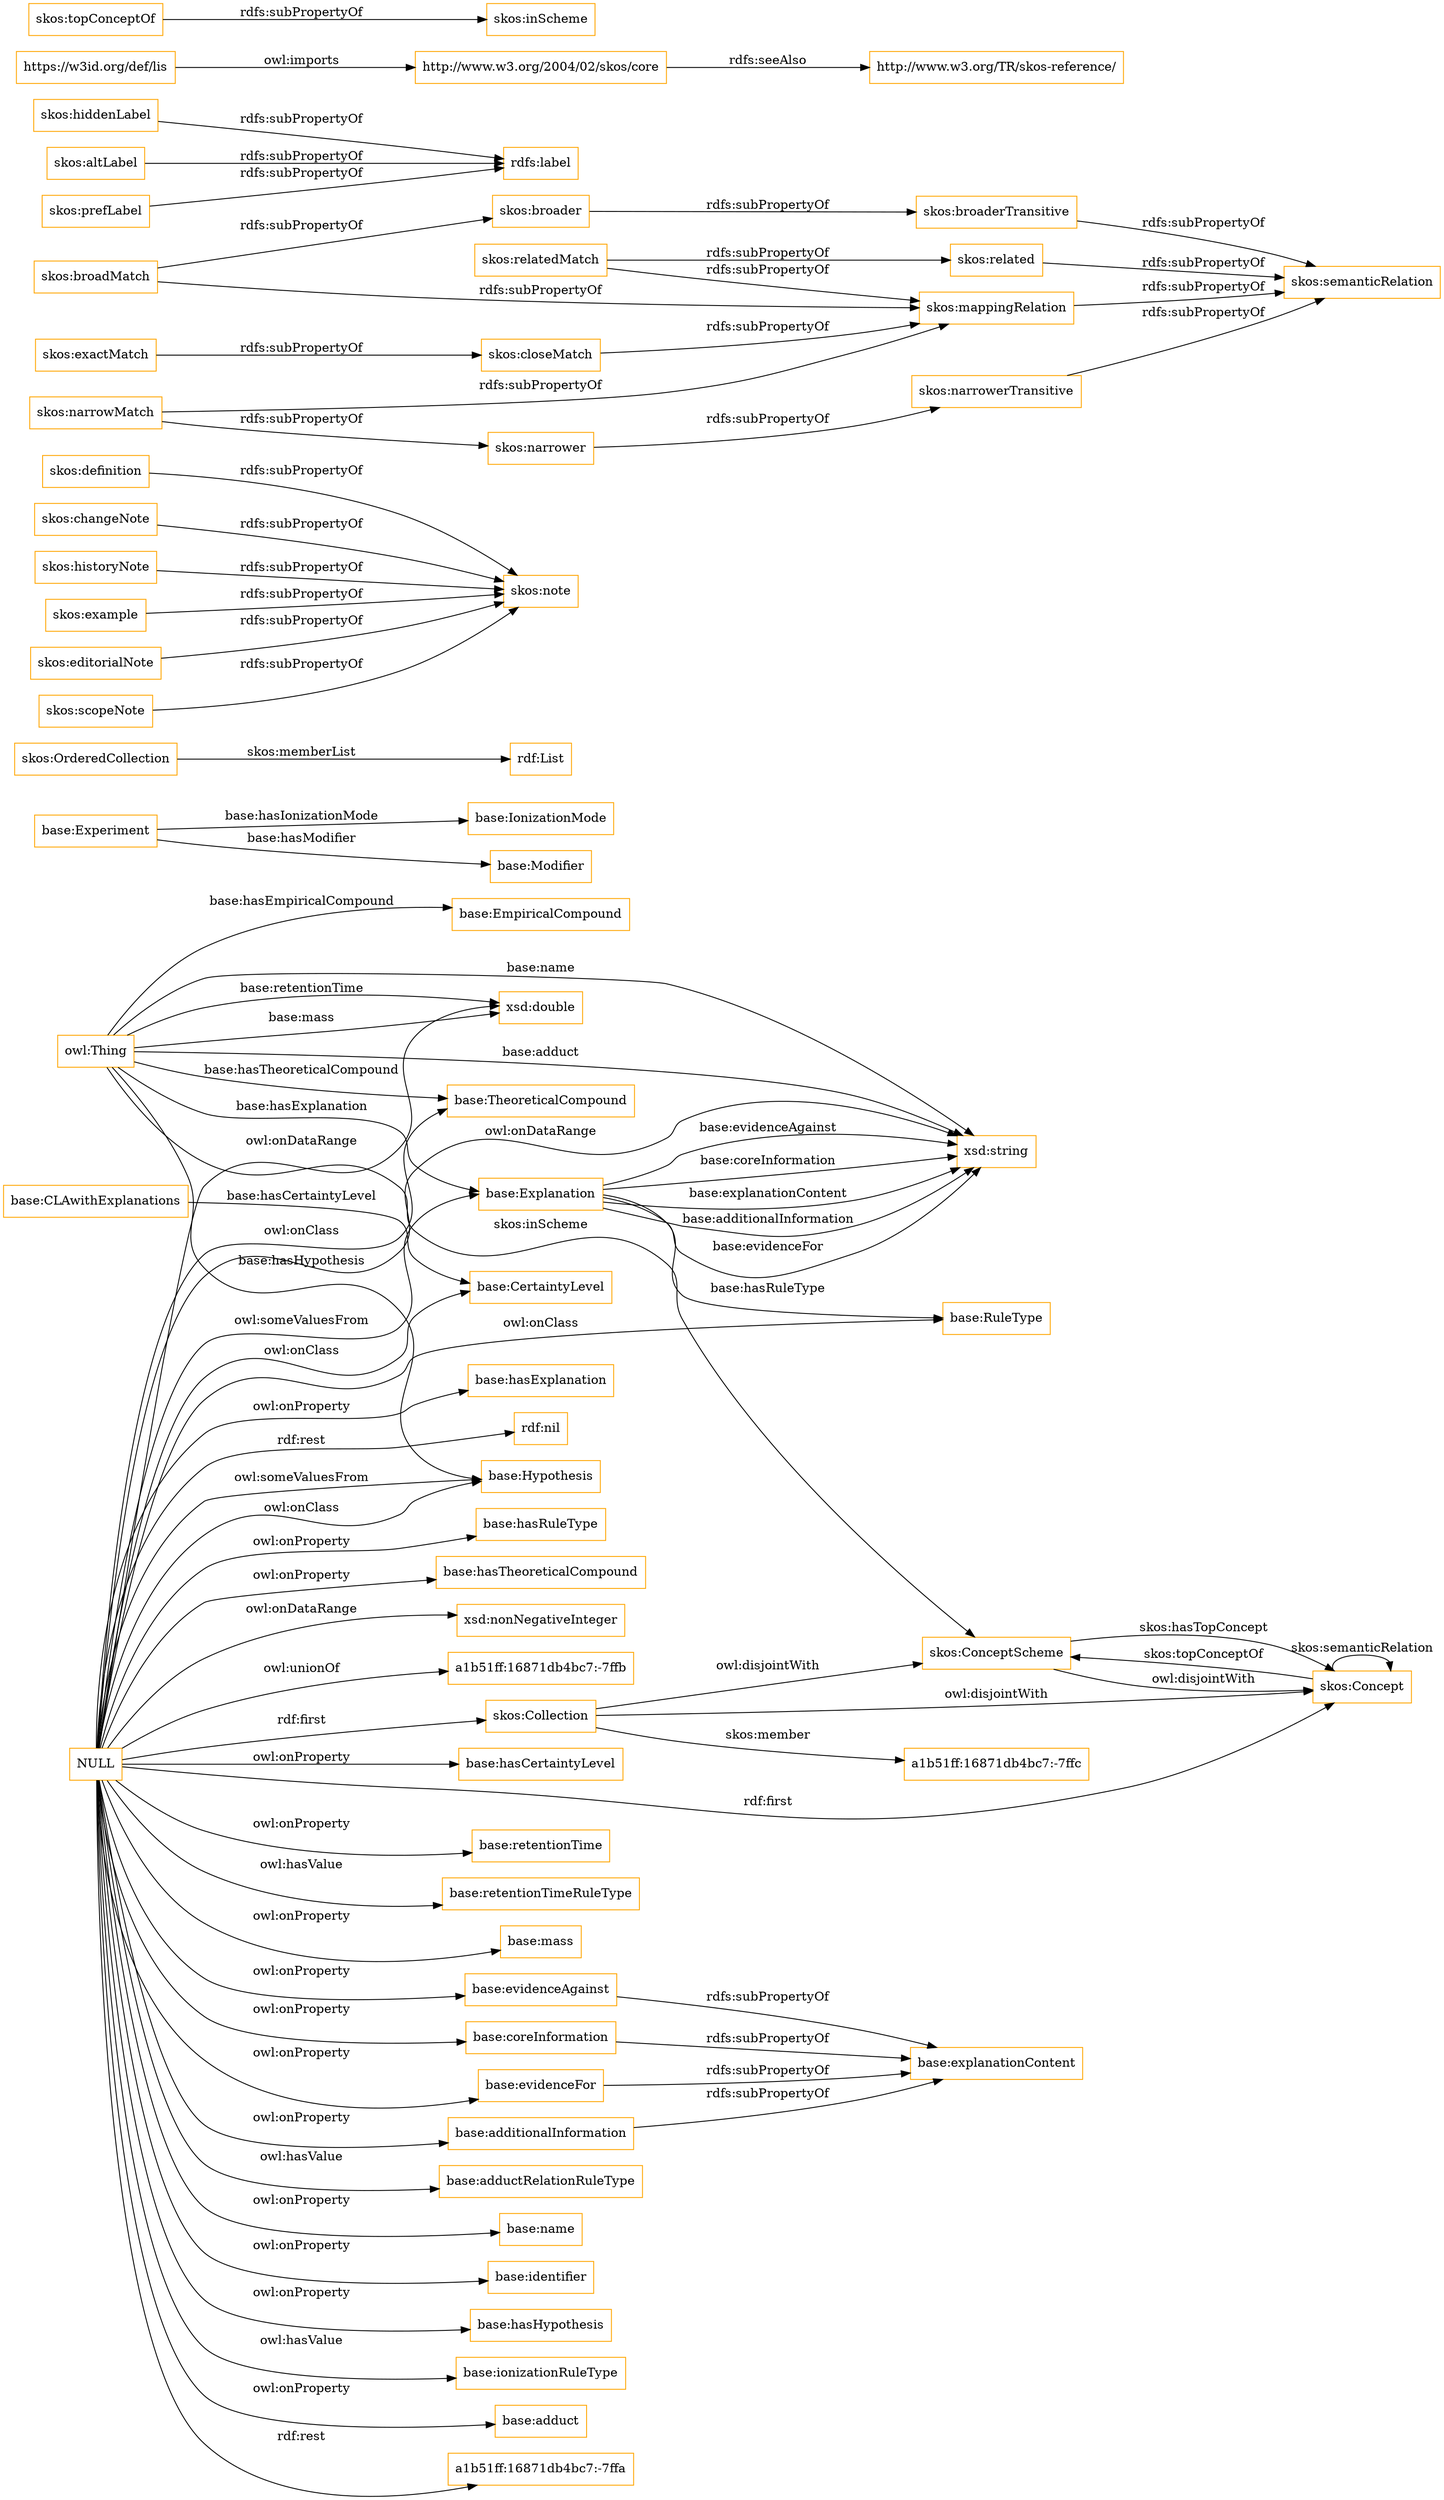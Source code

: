 digraph ar2dtool_diagram { 
rankdir=LR;
size="1501"
node [shape = rectangle, color="orange"]; "base:TheoreticalCompound" "base:CLAwithExplanations" "base:Hypothesis" "base:RuleType" "base:Explanation" "base:IonizationMode" "base:Modifier" "base:Experiment" "base:CertaintyLevel" "base:EmpiricalCompound" "a1b51ff:16871db4bc7:-7ffc" "skos:OrderedCollection" "skos:Collection" "skos:ConceptScheme" "skos:Concept" ; /*classes style*/
	"skos:definition" -> "skos:note" [ label = "rdfs:subPropertyOf" ];
	"skos:relatedMatch" -> "skos:related" [ label = "rdfs:subPropertyOf" ];
	"skos:relatedMatch" -> "skos:mappingRelation" [ label = "rdfs:subPropertyOf" ];
	"base:additionalInformation" -> "base:explanationContent" [ label = "rdfs:subPropertyOf" ];
	"skos:changeNote" -> "skos:note" [ label = "rdfs:subPropertyOf" ];
	"skos:hiddenLabel" -> "rdfs:label" [ label = "rdfs:subPropertyOf" ];
	"skos:related" -> "skos:semanticRelation" [ label = "rdfs:subPropertyOf" ];
	"skos:ConceptScheme" -> "skos:Concept" [ label = "owl:disjointWith" ];
	"base:evidenceAgainst" -> "base:explanationContent" [ label = "rdfs:subPropertyOf" ];
	"skos:altLabel" -> "rdfs:label" [ label = "rdfs:subPropertyOf" ];
	"https://w3id.org/def/lis" -> "http://www.w3.org/2004/02/skos/core" [ label = "owl:imports" ];
	"skos:narrower" -> "skos:narrowerTransitive" [ label = "rdfs:subPropertyOf" ];
	"skos:broaderTransitive" -> "skos:semanticRelation" [ label = "rdfs:subPropertyOf" ];
	"skos:broader" -> "skos:broaderTransitive" [ label = "rdfs:subPropertyOf" ];
	"skos:historyNote" -> "skos:note" [ label = "rdfs:subPropertyOf" ];
	"skos:broadMatch" -> "skos:broader" [ label = "rdfs:subPropertyOf" ];
	"skos:broadMatch" -> "skos:mappingRelation" [ label = "rdfs:subPropertyOf" ];
	"http://www.w3.org/2004/02/skos/core" -> "http://www.w3.org/TR/skos-reference/" [ label = "rdfs:seeAlso" ];
	"base:coreInformation" -> "base:explanationContent" [ label = "rdfs:subPropertyOf" ];
	"skos:narrowerTransitive" -> "skos:semanticRelation" [ label = "rdfs:subPropertyOf" ];
	"NULL" -> "base:adductRelationRuleType" [ label = "owl:hasValue" ];
	"NULL" -> "base:coreInformation" [ label = "owl:onProperty" ];
	"NULL" -> "base:name" [ label = "owl:onProperty" ];
	"NULL" -> "base:identifier" [ label = "owl:onProperty" ];
	"NULL" -> "base:hasHypothesis" [ label = "owl:onProperty" ];
	"NULL" -> "xsd:double" [ label = "owl:onDataRange" ];
	"NULL" -> "base:ionizationRuleType" [ label = "owl:hasValue" ];
	"NULL" -> "base:evidenceFor" [ label = "owl:onProperty" ];
	"NULL" -> "base:Hypothesis" [ label = "owl:onClass" ];
	"NULL" -> "base:adduct" [ label = "owl:onProperty" ];
	"NULL" -> "base:TheoreticalCompound" [ label = "owl:onClass" ];
	"NULL" -> "skos:Concept" [ label = "rdf:first" ];
	"NULL" -> "a1b51ff:16871db4bc7:-7ffa" [ label = "rdf:rest" ];
	"NULL" -> "base:evidenceAgainst" [ label = "owl:onProperty" ];
	"NULL" -> "base:hasExplanation" [ label = "owl:onProperty" ];
	"NULL" -> "rdf:nil" [ label = "rdf:rest" ];
	"NULL" -> "base:hasRuleType" [ label = "owl:onProperty" ];
	"NULL" -> "xsd:string" [ label = "owl:onDataRange" ];
	"NULL" -> "base:hasTheoreticalCompound" [ label = "owl:onProperty" ];
	"NULL" -> "xsd:nonNegativeInteger" [ label = "owl:onDataRange" ];
	"NULL" -> "a1b51ff:16871db4bc7:-7ffb" [ label = "owl:unionOf" ];
	"NULL" -> "base:RuleType" [ label = "owl:onClass" ];
	"NULL" -> "base:Hypothesis" [ label = "owl:someValuesFrom" ];
	"NULL" -> "base:hasCertaintyLevel" [ label = "owl:onProperty" ];
	"NULL" -> "base:CertaintyLevel" [ label = "owl:onClass" ];
	"NULL" -> "base:retentionTime" [ label = "owl:onProperty" ];
	"NULL" -> "base:additionalInformation" [ label = "owl:onProperty" ];
	"NULL" -> "base:retentionTimeRuleType" [ label = "owl:hasValue" ];
	"NULL" -> "base:mass" [ label = "owl:onProperty" ];
	"NULL" -> "skos:Collection" [ label = "rdf:first" ];
	"NULL" -> "base:Explanation" [ label = "owl:someValuesFrom" ];
	"skos:prefLabel" -> "rdfs:label" [ label = "rdfs:subPropertyOf" ];
	"base:evidenceFor" -> "base:explanationContent" [ label = "rdfs:subPropertyOf" ];
	"skos:narrowMatch" -> "skos:narrower" [ label = "rdfs:subPropertyOf" ];
	"skos:narrowMatch" -> "skos:mappingRelation" [ label = "rdfs:subPropertyOf" ];
	"skos:example" -> "skos:note" [ label = "rdfs:subPropertyOf" ];
	"skos:mappingRelation" -> "skos:semanticRelation" [ label = "rdfs:subPropertyOf" ];
	"skos:Collection" -> "skos:ConceptScheme" [ label = "owl:disjointWith" ];
	"skos:Collection" -> "skos:Concept" [ label = "owl:disjointWith" ];
	"skos:topConceptOf" -> "skos:inScheme" [ label = "rdfs:subPropertyOf" ];
	"skos:exactMatch" -> "skos:closeMatch" [ label = "rdfs:subPropertyOf" ];
	"skos:editorialNote" -> "skos:note" [ label = "rdfs:subPropertyOf" ];
	"skos:closeMatch" -> "skos:mappingRelation" [ label = "rdfs:subPropertyOf" ];
	"skos:scopeNote" -> "skos:note" [ label = "rdfs:subPropertyOf" ];
	"base:Experiment" -> "base:Modifier" [ label = "base:hasModifier" ];
	"base:Experiment" -> "base:IonizationMode" [ label = "base:hasIonizationMode" ];
	"base:Explanation" -> "xsd:string" [ label = "base:coreInformation" ];
	"skos:Concept" -> "skos:ConceptScheme" [ label = "skos:topConceptOf" ];
	"owl:Thing" -> "xsd:double" [ label = "base:retentionTime" ];
	"owl:Thing" -> "base:EmpiricalCompound" [ label = "base:hasEmpiricalCompound" ];
	"base:Explanation" -> "xsd:string" [ label = "base:explanationContent" ];
	"owl:Thing" -> "base:TheoreticalCompound" [ label = "base:hasTheoreticalCompound" ];
	"skos:Collection" -> "a1b51ff:16871db4bc7:-7ffc" [ label = "skos:member" ];
	"owl:Thing" -> "xsd:string" [ label = "base:adduct" ];
	"base:CLAwithExplanations" -> "base:CertaintyLevel" [ label = "base:hasCertaintyLevel" ];
	"owl:Thing" -> "base:Explanation" [ label = "base:hasExplanation" ];
	"base:Explanation" -> "xsd:string" [ label = "base:additionalInformation" ];
	"skos:ConceptScheme" -> "skos:Concept" [ label = "skos:hasTopConcept" ];
	"owl:Thing" -> "skos:ConceptScheme" [ label = "skos:inScheme" ];
	"base:Explanation" -> "xsd:string" [ label = "base:evidenceFor" ];
	"base:Explanation" -> "base:RuleType" [ label = "base:hasRuleType" ];
	"skos:OrderedCollection" -> "rdf:List" [ label = "skos:memberList" ];
	"owl:Thing" -> "base:Hypothesis" [ label = "base:hasHypothesis" ];
	"skos:Concept" -> "skos:Concept" [ label = "skos:semanticRelation" ];
	"owl:Thing" -> "xsd:double" [ label = "base:mass" ];
	"base:Explanation" -> "xsd:string" [ label = "base:evidenceAgainst" ];
	"owl:Thing" -> "xsd:string" [ label = "base:name" ];

}
